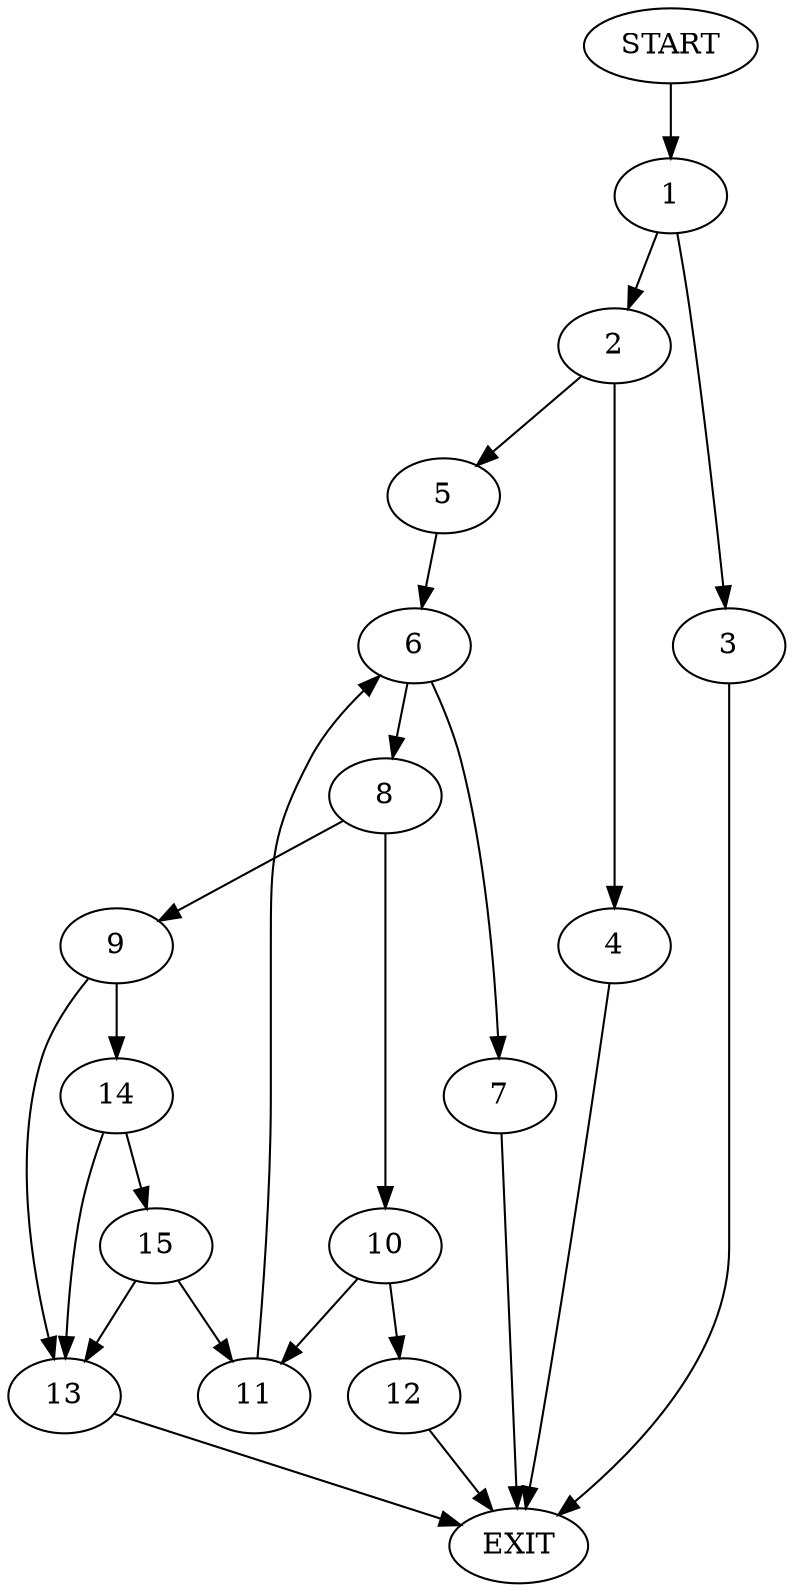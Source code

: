 digraph {
0 [label="START"]
16 [label="EXIT"]
0 -> 1
1 -> 2
1 -> 3
3 -> 16
2 -> 4
2 -> 5
5 -> 6
4 -> 16
6 -> 7
6 -> 8
7 -> 16
8 -> 9
8 -> 10
10 -> 11
10 -> 12
9 -> 13
9 -> 14
13 -> 16
14 -> 15
14 -> 13
15 -> 11
15 -> 13
11 -> 6
12 -> 16
}
